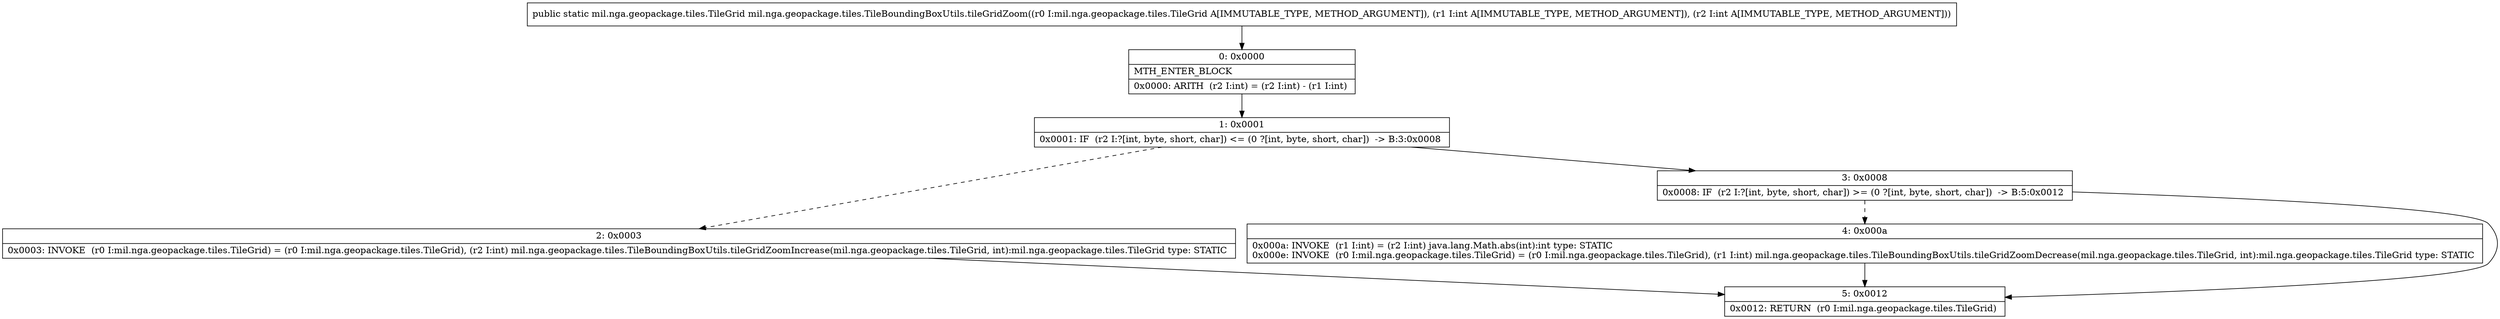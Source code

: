digraph "CFG formil.nga.geopackage.tiles.TileBoundingBoxUtils.tileGridZoom(Lmil\/nga\/geopackage\/tiles\/TileGrid;II)Lmil\/nga\/geopackage\/tiles\/TileGrid;" {
Node_0 [shape=record,label="{0\:\ 0x0000|MTH_ENTER_BLOCK\l|0x0000: ARITH  (r2 I:int) = (r2 I:int) \- (r1 I:int) \l}"];
Node_1 [shape=record,label="{1\:\ 0x0001|0x0001: IF  (r2 I:?[int, byte, short, char]) \<= (0 ?[int, byte, short, char])  \-\> B:3:0x0008 \l}"];
Node_2 [shape=record,label="{2\:\ 0x0003|0x0003: INVOKE  (r0 I:mil.nga.geopackage.tiles.TileGrid) = (r0 I:mil.nga.geopackage.tiles.TileGrid), (r2 I:int) mil.nga.geopackage.tiles.TileBoundingBoxUtils.tileGridZoomIncrease(mil.nga.geopackage.tiles.TileGrid, int):mil.nga.geopackage.tiles.TileGrid type: STATIC \l}"];
Node_3 [shape=record,label="{3\:\ 0x0008|0x0008: IF  (r2 I:?[int, byte, short, char]) \>= (0 ?[int, byte, short, char])  \-\> B:5:0x0012 \l}"];
Node_4 [shape=record,label="{4\:\ 0x000a|0x000a: INVOKE  (r1 I:int) = (r2 I:int) java.lang.Math.abs(int):int type: STATIC \l0x000e: INVOKE  (r0 I:mil.nga.geopackage.tiles.TileGrid) = (r0 I:mil.nga.geopackage.tiles.TileGrid), (r1 I:int) mil.nga.geopackage.tiles.TileBoundingBoxUtils.tileGridZoomDecrease(mil.nga.geopackage.tiles.TileGrid, int):mil.nga.geopackage.tiles.TileGrid type: STATIC \l}"];
Node_5 [shape=record,label="{5\:\ 0x0012|0x0012: RETURN  (r0 I:mil.nga.geopackage.tiles.TileGrid) \l}"];
MethodNode[shape=record,label="{public static mil.nga.geopackage.tiles.TileGrid mil.nga.geopackage.tiles.TileBoundingBoxUtils.tileGridZoom((r0 I:mil.nga.geopackage.tiles.TileGrid A[IMMUTABLE_TYPE, METHOD_ARGUMENT]), (r1 I:int A[IMMUTABLE_TYPE, METHOD_ARGUMENT]), (r2 I:int A[IMMUTABLE_TYPE, METHOD_ARGUMENT])) }"];
MethodNode -> Node_0;
Node_0 -> Node_1;
Node_1 -> Node_2[style=dashed];
Node_1 -> Node_3;
Node_2 -> Node_5;
Node_3 -> Node_4[style=dashed];
Node_3 -> Node_5;
Node_4 -> Node_5;
}

